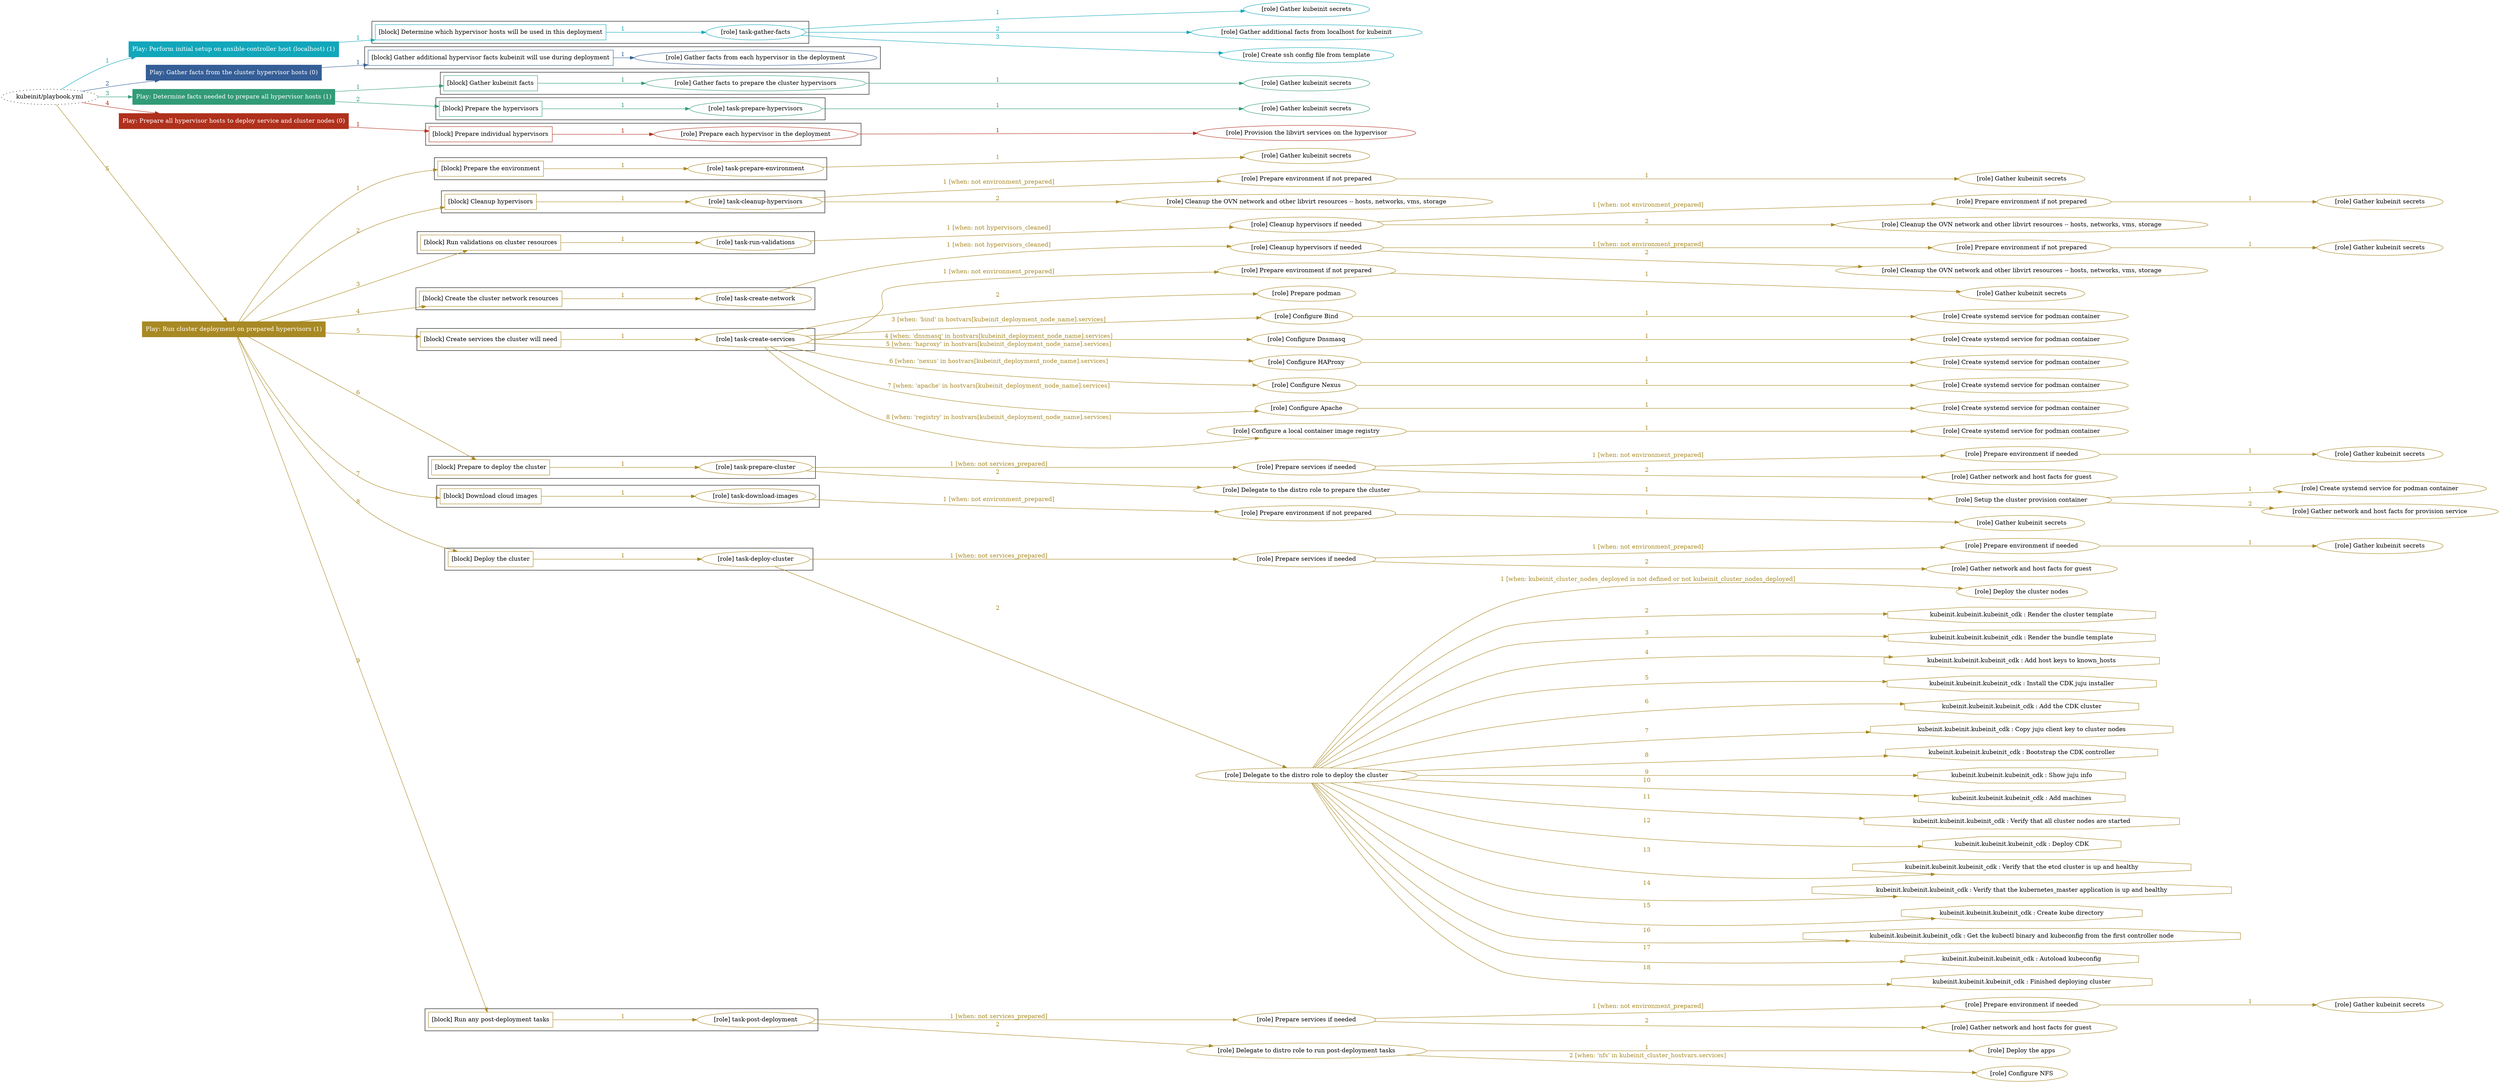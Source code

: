 digraph {
	graph [concentrate=true ordering=in rankdir=LR ratio=fill]
	edge [esep=5 sep=10]
	"kubeinit/playbook.yml" [URL="/home/runner/work/kubeinit/kubeinit/kubeinit/playbook.yml" id=playbook_337a9275 style=dotted]
	play_54a861fd [label="Play: Perform initial setup on ansible-controller host (localhost) (1)" URL="/home/runner/work/kubeinit/kubeinit/kubeinit/playbook.yml" color="#11a7bb" fontcolor="#ffffff" id=play_54a861fd shape=box style=filled tooltip=localhost]
	"kubeinit/playbook.yml" -> play_54a861fd [label="1 " color="#11a7bb" fontcolor="#11a7bb" id=edge_f802c03f labeltooltip="1 " tooltip="1 "]
	subgraph "Gather kubeinit secrets" {
		role_08220c1a [label="[role] Gather kubeinit secrets" URL="/home/runner/.ansible/collections/ansible_collections/kubeinit/kubeinit/roles/kubeinit_prepare/tasks/build_hypervisors_group.yml" color="#11a7bb" id=role_08220c1a tooltip="Gather kubeinit secrets"]
	}
	subgraph "Gather additional facts from localhost for kubeinit" {
		role_4e2f44c3 [label="[role] Gather additional facts from localhost for kubeinit" URL="/home/runner/.ansible/collections/ansible_collections/kubeinit/kubeinit/roles/kubeinit_prepare/tasks/build_hypervisors_group.yml" color="#11a7bb" id=role_4e2f44c3 tooltip="Gather additional facts from localhost for kubeinit"]
	}
	subgraph "Create ssh config file from template" {
		role_cab0f489 [label="[role] Create ssh config file from template" URL="/home/runner/.ansible/collections/ansible_collections/kubeinit/kubeinit/roles/kubeinit_prepare/tasks/build_hypervisors_group.yml" color="#11a7bb" id=role_cab0f489 tooltip="Create ssh config file from template"]
	}
	subgraph "task-gather-facts" {
		role_0c12334d [label="[role] task-gather-facts" URL="/home/runner/work/kubeinit/kubeinit/kubeinit/playbook.yml" color="#11a7bb" id=role_0c12334d tooltip="task-gather-facts"]
		role_0c12334d -> role_08220c1a [label="1 " color="#11a7bb" fontcolor="#11a7bb" id=edge_9e9d8565 labeltooltip="1 " tooltip="1 "]
		role_0c12334d -> role_4e2f44c3 [label="2 " color="#11a7bb" fontcolor="#11a7bb" id=edge_b309f37f labeltooltip="2 " tooltip="2 "]
		role_0c12334d -> role_cab0f489 [label="3 " color="#11a7bb" fontcolor="#11a7bb" id=edge_52d856cf labeltooltip="3 " tooltip="3 "]
	}
	subgraph "Play: Perform initial setup on ansible-controller host (localhost) (1)" {
		play_54a861fd -> block_846b3b6a [label=1 color="#11a7bb" fontcolor="#11a7bb" id=edge_35cbcfa6 labeltooltip=1 tooltip=1]
		subgraph cluster_block_846b3b6a {
			block_846b3b6a [label="[block] Determine which hypervisor hosts will be used in this deployment" URL="/home/runner/work/kubeinit/kubeinit/kubeinit/playbook.yml" color="#11a7bb" id=block_846b3b6a labeltooltip="Determine which hypervisor hosts will be used in this deployment" shape=box tooltip="Determine which hypervisor hosts will be used in this deployment"]
			block_846b3b6a -> role_0c12334d [label="1 " color="#11a7bb" fontcolor="#11a7bb" id=edge_06d980b6 labeltooltip="1 " tooltip="1 "]
		}
	}
	play_dbc9d672 [label="Play: Gather facts from the cluster hypervisor hosts (0)" URL="/home/runner/work/kubeinit/kubeinit/kubeinit/playbook.yml" color="#355e97" fontcolor="#ffffff" id=play_dbc9d672 shape=box style=filled tooltip="Play: Gather facts from the cluster hypervisor hosts (0)"]
	"kubeinit/playbook.yml" -> play_dbc9d672 [label="2 " color="#355e97" fontcolor="#355e97" id=edge_5a81eda8 labeltooltip="2 " tooltip="2 "]
	subgraph "Gather facts from each hypervisor in the deployment" {
		role_81f85cd5 [label="[role] Gather facts from each hypervisor in the deployment" URL="/home/runner/work/kubeinit/kubeinit/kubeinit/playbook.yml" color="#355e97" id=role_81f85cd5 tooltip="Gather facts from each hypervisor in the deployment"]
	}
	subgraph "Play: Gather facts from the cluster hypervisor hosts (0)" {
		play_dbc9d672 -> block_2cf17cdf [label=1 color="#355e97" fontcolor="#355e97" id=edge_3a985661 labeltooltip=1 tooltip=1]
		subgraph cluster_block_2cf17cdf {
			block_2cf17cdf [label="[block] Gather additional hypervisor facts kubeinit will use during deployment" URL="/home/runner/work/kubeinit/kubeinit/kubeinit/playbook.yml" color="#355e97" id=block_2cf17cdf labeltooltip="Gather additional hypervisor facts kubeinit will use during deployment" shape=box tooltip="Gather additional hypervisor facts kubeinit will use during deployment"]
			block_2cf17cdf -> role_81f85cd5 [label="1 " color="#355e97" fontcolor="#355e97" id=edge_cccb166f labeltooltip="1 " tooltip="1 "]
		}
	}
	play_08a0965a [label="Play: Determine facts needed to prepare all hypervisor hosts (1)" URL="/home/runner/work/kubeinit/kubeinit/kubeinit/playbook.yml" color="#319b78" fontcolor="#ffffff" id=play_08a0965a shape=box style=filled tooltip=localhost]
	"kubeinit/playbook.yml" -> play_08a0965a [label="3 " color="#319b78" fontcolor="#319b78" id=edge_4bef8524 labeltooltip="3 " tooltip="3 "]
	subgraph "Gather kubeinit secrets" {
		role_74b798b1 [label="[role] Gather kubeinit secrets" URL="/home/runner/.ansible/collections/ansible_collections/kubeinit/kubeinit/roles/kubeinit_prepare/tasks/gather_kubeinit_facts.yml" color="#319b78" id=role_74b798b1 tooltip="Gather kubeinit secrets"]
	}
	subgraph "Gather facts to prepare the cluster hypervisors" {
		role_f8f224dc [label="[role] Gather facts to prepare the cluster hypervisors" URL="/home/runner/work/kubeinit/kubeinit/kubeinit/playbook.yml" color="#319b78" id=role_f8f224dc tooltip="Gather facts to prepare the cluster hypervisors"]
		role_f8f224dc -> role_74b798b1 [label="1 " color="#319b78" fontcolor="#319b78" id=edge_1a905b81 labeltooltip="1 " tooltip="1 "]
	}
	subgraph "Gather kubeinit secrets" {
		role_a0c3247f [label="[role] Gather kubeinit secrets" URL="/home/runner/.ansible/collections/ansible_collections/kubeinit/kubeinit/roles/kubeinit_prepare/tasks/gather_kubeinit_facts.yml" color="#319b78" id=role_a0c3247f tooltip="Gather kubeinit secrets"]
	}
	subgraph "task-prepare-hypervisors" {
		role_756cef5e [label="[role] task-prepare-hypervisors" URL="/home/runner/work/kubeinit/kubeinit/kubeinit/playbook.yml" color="#319b78" id=role_756cef5e tooltip="task-prepare-hypervisors"]
		role_756cef5e -> role_a0c3247f [label="1 " color="#319b78" fontcolor="#319b78" id=edge_02211f98 labeltooltip="1 " tooltip="1 "]
	}
	subgraph "Play: Determine facts needed to prepare all hypervisor hosts (1)" {
		play_08a0965a -> block_45f90163 [label=1 color="#319b78" fontcolor="#319b78" id=edge_b752201a labeltooltip=1 tooltip=1]
		subgraph cluster_block_45f90163 {
			block_45f90163 [label="[block] Gather kubeinit facts" URL="/home/runner/work/kubeinit/kubeinit/kubeinit/playbook.yml" color="#319b78" id=block_45f90163 labeltooltip="Gather kubeinit facts" shape=box tooltip="Gather kubeinit facts"]
			block_45f90163 -> role_f8f224dc [label="1 " color="#319b78" fontcolor="#319b78" id=edge_07d12d69 labeltooltip="1 " tooltip="1 "]
		}
		play_08a0965a -> block_11b2dcf2 [label=2 color="#319b78" fontcolor="#319b78" id=edge_785cfce5 labeltooltip=2 tooltip=2]
		subgraph cluster_block_11b2dcf2 {
			block_11b2dcf2 [label="[block] Prepare the hypervisors" URL="/home/runner/work/kubeinit/kubeinit/kubeinit/playbook.yml" color="#319b78" id=block_11b2dcf2 labeltooltip="Prepare the hypervisors" shape=box tooltip="Prepare the hypervisors"]
			block_11b2dcf2 -> role_756cef5e [label="1 " color="#319b78" fontcolor="#319b78" id=edge_42f4ca29 labeltooltip="1 " tooltip="1 "]
		}
	}
	play_5c7e55b2 [label="Play: Prepare all hypervisor hosts to deploy service and cluster nodes (0)" URL="/home/runner/work/kubeinit/kubeinit/kubeinit/playbook.yml" color="#af311d" fontcolor="#ffffff" id=play_5c7e55b2 shape=box style=filled tooltip="Play: Prepare all hypervisor hosts to deploy service and cluster nodes (0)"]
	"kubeinit/playbook.yml" -> play_5c7e55b2 [label="4 " color="#af311d" fontcolor="#af311d" id=edge_6efe8093 labeltooltip="4 " tooltip="4 "]
	subgraph "Provision the libvirt services on the hypervisor" {
		role_88a154d0 [label="[role] Provision the libvirt services on the hypervisor" URL="/home/runner/.ansible/collections/ansible_collections/kubeinit/kubeinit/roles/kubeinit_prepare/tasks/prepare_hypervisor.yml" color="#af311d" id=role_88a154d0 tooltip="Provision the libvirt services on the hypervisor"]
	}
	subgraph "Prepare each hypervisor in the deployment" {
		role_b2cd029a [label="[role] Prepare each hypervisor in the deployment" URL="/home/runner/work/kubeinit/kubeinit/kubeinit/playbook.yml" color="#af311d" id=role_b2cd029a tooltip="Prepare each hypervisor in the deployment"]
		role_b2cd029a -> role_88a154d0 [label="1 " color="#af311d" fontcolor="#af311d" id=edge_9a78705a labeltooltip="1 " tooltip="1 "]
	}
	subgraph "Play: Prepare all hypervisor hosts to deploy service and cluster nodes (0)" {
		play_5c7e55b2 -> block_a8e9d040 [label=1 color="#af311d" fontcolor="#af311d" id=edge_b5faf313 labeltooltip=1 tooltip=1]
		subgraph cluster_block_a8e9d040 {
			block_a8e9d040 [label="[block] Prepare individual hypervisors" URL="/home/runner/work/kubeinit/kubeinit/kubeinit/playbook.yml" color="#af311d" id=block_a8e9d040 labeltooltip="Prepare individual hypervisors" shape=box tooltip="Prepare individual hypervisors"]
			block_a8e9d040 -> role_b2cd029a [label="1 " color="#af311d" fontcolor="#af311d" id=edge_080ba8a4 labeltooltip="1 " tooltip="1 "]
		}
	}
	play_27f52d4d [label="Play: Run cluster deployment on prepared hypervisors (1)" URL="/home/runner/work/kubeinit/kubeinit/kubeinit/playbook.yml" color="#a88924" fontcolor="#ffffff" id=play_27f52d4d shape=box style=filled tooltip=localhost]
	"kubeinit/playbook.yml" -> play_27f52d4d [label="5 " color="#a88924" fontcolor="#a88924" id=edge_66ed55fe labeltooltip="5 " tooltip="5 "]
	subgraph "Gather kubeinit secrets" {
		role_97b761b6 [label="[role] Gather kubeinit secrets" URL="/home/runner/.ansible/collections/ansible_collections/kubeinit/kubeinit/roles/kubeinit_prepare/tasks/gather_kubeinit_facts.yml" color="#a88924" id=role_97b761b6 tooltip="Gather kubeinit secrets"]
	}
	subgraph "task-prepare-environment" {
		role_aa57f78b [label="[role] task-prepare-environment" URL="/home/runner/work/kubeinit/kubeinit/kubeinit/playbook.yml" color="#a88924" id=role_aa57f78b tooltip="task-prepare-environment"]
		role_aa57f78b -> role_97b761b6 [label="1 " color="#a88924" fontcolor="#a88924" id=edge_0afb8612 labeltooltip="1 " tooltip="1 "]
	}
	subgraph "Gather kubeinit secrets" {
		role_c614f1b2 [label="[role] Gather kubeinit secrets" URL="/home/runner/.ansible/collections/ansible_collections/kubeinit/kubeinit/roles/kubeinit_prepare/tasks/gather_kubeinit_facts.yml" color="#a88924" id=role_c614f1b2 tooltip="Gather kubeinit secrets"]
	}
	subgraph "Prepare environment if not prepared" {
		role_861dd6bf [label="[role] Prepare environment if not prepared" URL="/home/runner/.ansible/collections/ansible_collections/kubeinit/kubeinit/roles/kubeinit_prepare/tasks/cleanup_hypervisors.yml" color="#a88924" id=role_861dd6bf tooltip="Prepare environment if not prepared"]
		role_861dd6bf -> role_c614f1b2 [label="1 " color="#a88924" fontcolor="#a88924" id=edge_baef9a78 labeltooltip="1 " tooltip="1 "]
	}
	subgraph "Cleanup the OVN network and other libvirt resources -- hosts, networks, vms, storage" {
		role_d2d1a90f [label="[role] Cleanup the OVN network and other libvirt resources -- hosts, networks, vms, storage" URL="/home/runner/.ansible/collections/ansible_collections/kubeinit/kubeinit/roles/kubeinit_prepare/tasks/cleanup_hypervisors.yml" color="#a88924" id=role_d2d1a90f tooltip="Cleanup the OVN network and other libvirt resources -- hosts, networks, vms, storage"]
	}
	subgraph "task-cleanup-hypervisors" {
		role_e1abdf29 [label="[role] task-cleanup-hypervisors" URL="/home/runner/work/kubeinit/kubeinit/kubeinit/playbook.yml" color="#a88924" id=role_e1abdf29 tooltip="task-cleanup-hypervisors"]
		role_e1abdf29 -> role_861dd6bf [label="1 [when: not environment_prepared]" color="#a88924" fontcolor="#a88924" id=edge_7336218f labeltooltip="1 [when: not environment_prepared]" tooltip="1 [when: not environment_prepared]"]
		role_e1abdf29 -> role_d2d1a90f [label="2 " color="#a88924" fontcolor="#a88924" id=edge_b695b0b0 labeltooltip="2 " tooltip="2 "]
	}
	subgraph "Gather kubeinit secrets" {
		role_159da71a [label="[role] Gather kubeinit secrets" URL="/home/runner/.ansible/collections/ansible_collections/kubeinit/kubeinit/roles/kubeinit_prepare/tasks/gather_kubeinit_facts.yml" color="#a88924" id=role_159da71a tooltip="Gather kubeinit secrets"]
	}
	subgraph "Prepare environment if not prepared" {
		role_b9d738d0 [label="[role] Prepare environment if not prepared" URL="/home/runner/.ansible/collections/ansible_collections/kubeinit/kubeinit/roles/kubeinit_prepare/tasks/cleanup_hypervisors.yml" color="#a88924" id=role_b9d738d0 tooltip="Prepare environment if not prepared"]
		role_b9d738d0 -> role_159da71a [label="1 " color="#a88924" fontcolor="#a88924" id=edge_fc1ca2d4 labeltooltip="1 " tooltip="1 "]
	}
	subgraph "Cleanup the OVN network and other libvirt resources -- hosts, networks, vms, storage" {
		role_f484343e [label="[role] Cleanup the OVN network and other libvirt resources -- hosts, networks, vms, storage" URL="/home/runner/.ansible/collections/ansible_collections/kubeinit/kubeinit/roles/kubeinit_prepare/tasks/cleanup_hypervisors.yml" color="#a88924" id=role_f484343e tooltip="Cleanup the OVN network and other libvirt resources -- hosts, networks, vms, storage"]
	}
	subgraph "Cleanup hypervisors if needed" {
		role_f3d7c60e [label="[role] Cleanup hypervisors if needed" URL="/home/runner/.ansible/collections/ansible_collections/kubeinit/kubeinit/roles/kubeinit_validations/tasks/main.yml" color="#a88924" id=role_f3d7c60e tooltip="Cleanup hypervisors if needed"]
		role_f3d7c60e -> role_b9d738d0 [label="1 [when: not environment_prepared]" color="#a88924" fontcolor="#a88924" id=edge_f2e7dd8e labeltooltip="1 [when: not environment_prepared]" tooltip="1 [when: not environment_prepared]"]
		role_f3d7c60e -> role_f484343e [label="2 " color="#a88924" fontcolor="#a88924" id=edge_f9ead8c3 labeltooltip="2 " tooltip="2 "]
	}
	subgraph "task-run-validations" {
		role_019e06f8 [label="[role] task-run-validations" URL="/home/runner/work/kubeinit/kubeinit/kubeinit/playbook.yml" color="#a88924" id=role_019e06f8 tooltip="task-run-validations"]
		role_019e06f8 -> role_f3d7c60e [label="1 [when: not hypervisors_cleaned]" color="#a88924" fontcolor="#a88924" id=edge_d64bc320 labeltooltip="1 [when: not hypervisors_cleaned]" tooltip="1 [when: not hypervisors_cleaned]"]
	}
	subgraph "Gather kubeinit secrets" {
		role_d35b3c4c [label="[role] Gather kubeinit secrets" URL="/home/runner/.ansible/collections/ansible_collections/kubeinit/kubeinit/roles/kubeinit_prepare/tasks/gather_kubeinit_facts.yml" color="#a88924" id=role_d35b3c4c tooltip="Gather kubeinit secrets"]
	}
	subgraph "Prepare environment if not prepared" {
		role_4c12e9ba [label="[role] Prepare environment if not prepared" URL="/home/runner/.ansible/collections/ansible_collections/kubeinit/kubeinit/roles/kubeinit_prepare/tasks/cleanup_hypervisors.yml" color="#a88924" id=role_4c12e9ba tooltip="Prepare environment if not prepared"]
		role_4c12e9ba -> role_d35b3c4c [label="1 " color="#a88924" fontcolor="#a88924" id=edge_2bc7cbe2 labeltooltip="1 " tooltip="1 "]
	}
	subgraph "Cleanup the OVN network and other libvirt resources -- hosts, networks, vms, storage" {
		role_76af63f0 [label="[role] Cleanup the OVN network and other libvirt resources -- hosts, networks, vms, storage" URL="/home/runner/.ansible/collections/ansible_collections/kubeinit/kubeinit/roles/kubeinit_prepare/tasks/cleanup_hypervisors.yml" color="#a88924" id=role_76af63f0 tooltip="Cleanup the OVN network and other libvirt resources -- hosts, networks, vms, storage"]
	}
	subgraph "Cleanup hypervisors if needed" {
		role_054418e7 [label="[role] Cleanup hypervisors if needed" URL="/home/runner/.ansible/collections/ansible_collections/kubeinit/kubeinit/roles/kubeinit_libvirt/tasks/create_network.yml" color="#a88924" id=role_054418e7 tooltip="Cleanup hypervisors if needed"]
		role_054418e7 -> role_4c12e9ba [label="1 [when: not environment_prepared]" color="#a88924" fontcolor="#a88924" id=edge_b64e8193 labeltooltip="1 [when: not environment_prepared]" tooltip="1 [when: not environment_prepared]"]
		role_054418e7 -> role_76af63f0 [label="2 " color="#a88924" fontcolor="#a88924" id=edge_f604c8e1 labeltooltip="2 " tooltip="2 "]
	}
	subgraph "task-create-network" {
		role_9e4836d0 [label="[role] task-create-network" URL="/home/runner/work/kubeinit/kubeinit/kubeinit/playbook.yml" color="#a88924" id=role_9e4836d0 tooltip="task-create-network"]
		role_9e4836d0 -> role_054418e7 [label="1 [when: not hypervisors_cleaned]" color="#a88924" fontcolor="#a88924" id=edge_4057df02 labeltooltip="1 [when: not hypervisors_cleaned]" tooltip="1 [when: not hypervisors_cleaned]"]
	}
	subgraph "Gather kubeinit secrets" {
		role_a54de10e [label="[role] Gather kubeinit secrets" URL="/home/runner/.ansible/collections/ansible_collections/kubeinit/kubeinit/roles/kubeinit_prepare/tasks/gather_kubeinit_facts.yml" color="#a88924" id=role_a54de10e tooltip="Gather kubeinit secrets"]
	}
	subgraph "Prepare environment if not prepared" {
		role_5bbe8677 [label="[role] Prepare environment if not prepared" URL="/home/runner/.ansible/collections/ansible_collections/kubeinit/kubeinit/roles/kubeinit_services/tasks/main.yml" color="#a88924" id=role_5bbe8677 tooltip="Prepare environment if not prepared"]
		role_5bbe8677 -> role_a54de10e [label="1 " color="#a88924" fontcolor="#a88924" id=edge_5e36db31 labeltooltip="1 " tooltip="1 "]
	}
	subgraph "Prepare podman" {
		role_8cc37b5e [label="[role] Prepare podman" URL="/home/runner/.ansible/collections/ansible_collections/kubeinit/kubeinit/roles/kubeinit_services/tasks/00_create_service_pod.yml" color="#a88924" id=role_8cc37b5e tooltip="Prepare podman"]
	}
	subgraph "Create systemd service for podman container" {
		role_7d42acf6 [label="[role] Create systemd service for podman container" URL="/home/runner/.ansible/collections/ansible_collections/kubeinit/kubeinit/roles/kubeinit_bind/tasks/main.yml" color="#a88924" id=role_7d42acf6 tooltip="Create systemd service for podman container"]
	}
	subgraph "Configure Bind" {
		role_a1ad1021 [label="[role] Configure Bind" URL="/home/runner/.ansible/collections/ansible_collections/kubeinit/kubeinit/roles/kubeinit_services/tasks/start_services_containers.yml" color="#a88924" id=role_a1ad1021 tooltip="Configure Bind"]
		role_a1ad1021 -> role_7d42acf6 [label="1 " color="#a88924" fontcolor="#a88924" id=edge_abf93828 labeltooltip="1 " tooltip="1 "]
	}
	subgraph "Create systemd service for podman container" {
		role_48a047a4 [label="[role] Create systemd service for podman container" URL="/home/runner/.ansible/collections/ansible_collections/kubeinit/kubeinit/roles/kubeinit_dnsmasq/tasks/main.yml" color="#a88924" id=role_48a047a4 tooltip="Create systemd service for podman container"]
	}
	subgraph "Configure Dnsmasq" {
		role_2cebfc8d [label="[role] Configure Dnsmasq" URL="/home/runner/.ansible/collections/ansible_collections/kubeinit/kubeinit/roles/kubeinit_services/tasks/start_services_containers.yml" color="#a88924" id=role_2cebfc8d tooltip="Configure Dnsmasq"]
		role_2cebfc8d -> role_48a047a4 [label="1 " color="#a88924" fontcolor="#a88924" id=edge_65e6d141 labeltooltip="1 " tooltip="1 "]
	}
	subgraph "Create systemd service for podman container" {
		role_81b8f1c0 [label="[role] Create systemd service for podman container" URL="/home/runner/.ansible/collections/ansible_collections/kubeinit/kubeinit/roles/kubeinit_haproxy/tasks/main.yml" color="#a88924" id=role_81b8f1c0 tooltip="Create systemd service for podman container"]
	}
	subgraph "Configure HAProxy" {
		role_36a5a413 [label="[role] Configure HAProxy" URL="/home/runner/.ansible/collections/ansible_collections/kubeinit/kubeinit/roles/kubeinit_services/tasks/start_services_containers.yml" color="#a88924" id=role_36a5a413 tooltip="Configure HAProxy"]
		role_36a5a413 -> role_81b8f1c0 [label="1 " color="#a88924" fontcolor="#a88924" id=edge_ad0184e9 labeltooltip="1 " tooltip="1 "]
	}
	subgraph "Create systemd service for podman container" {
		role_8019be74 [label="[role] Create systemd service for podman container" URL="/home/runner/.ansible/collections/ansible_collections/kubeinit/kubeinit/roles/kubeinit_nexus/tasks/main.yml" color="#a88924" id=role_8019be74 tooltip="Create systemd service for podman container"]
	}
	subgraph "Configure Nexus" {
		role_928f73b7 [label="[role] Configure Nexus" URL="/home/runner/.ansible/collections/ansible_collections/kubeinit/kubeinit/roles/kubeinit_services/tasks/start_services_containers.yml" color="#a88924" id=role_928f73b7 tooltip="Configure Nexus"]
		role_928f73b7 -> role_8019be74 [label="1 " color="#a88924" fontcolor="#a88924" id=edge_b337b85b labeltooltip="1 " tooltip="1 "]
	}
	subgraph "Create systemd service for podman container" {
		role_3dec5949 [label="[role] Create systemd service for podman container" URL="/home/runner/.ansible/collections/ansible_collections/kubeinit/kubeinit/roles/kubeinit_apache/tasks/main.yml" color="#a88924" id=role_3dec5949 tooltip="Create systemd service for podman container"]
	}
	subgraph "Configure Apache" {
		role_e01e586b [label="[role] Configure Apache" URL="/home/runner/.ansible/collections/ansible_collections/kubeinit/kubeinit/roles/kubeinit_services/tasks/start_services_containers.yml" color="#a88924" id=role_e01e586b tooltip="Configure Apache"]
		role_e01e586b -> role_3dec5949 [label="1 " color="#a88924" fontcolor="#a88924" id=edge_7ae2d298 labeltooltip="1 " tooltip="1 "]
	}
	subgraph "Create systemd service for podman container" {
		role_e7275eeb [label="[role] Create systemd service for podman container" URL="/home/runner/.ansible/collections/ansible_collections/kubeinit/kubeinit/roles/kubeinit_registry/tasks/main.yml" color="#a88924" id=role_e7275eeb tooltip="Create systemd service for podman container"]
	}
	subgraph "Configure a local container image registry" {
		role_1bbc4f3a [label="[role] Configure a local container image registry" URL="/home/runner/.ansible/collections/ansible_collections/kubeinit/kubeinit/roles/kubeinit_services/tasks/start_services_containers.yml" color="#a88924" id=role_1bbc4f3a tooltip="Configure a local container image registry"]
		role_1bbc4f3a -> role_e7275eeb [label="1 " color="#a88924" fontcolor="#a88924" id=edge_79983d1c labeltooltip="1 " tooltip="1 "]
	}
	subgraph "task-create-services" {
		role_aebc31a0 [label="[role] task-create-services" URL="/home/runner/work/kubeinit/kubeinit/kubeinit/playbook.yml" color="#a88924" id=role_aebc31a0 tooltip="task-create-services"]
		role_aebc31a0 -> role_5bbe8677 [label="1 [when: not environment_prepared]" color="#a88924" fontcolor="#a88924" id=edge_43080365 labeltooltip="1 [when: not environment_prepared]" tooltip="1 [when: not environment_prepared]"]
		role_aebc31a0 -> role_8cc37b5e [label="2 " color="#a88924" fontcolor="#a88924" id=edge_04307d20 labeltooltip="2 " tooltip="2 "]
		role_aebc31a0 -> role_a1ad1021 [label="3 [when: 'bind' in hostvars[kubeinit_deployment_node_name].services]" color="#a88924" fontcolor="#a88924" id=edge_8b0e6d0f labeltooltip="3 [when: 'bind' in hostvars[kubeinit_deployment_node_name].services]" tooltip="3 [when: 'bind' in hostvars[kubeinit_deployment_node_name].services]"]
		role_aebc31a0 -> role_2cebfc8d [label="4 [when: 'dnsmasq' in hostvars[kubeinit_deployment_node_name].services]" color="#a88924" fontcolor="#a88924" id=edge_0f6c878e labeltooltip="4 [when: 'dnsmasq' in hostvars[kubeinit_deployment_node_name].services]" tooltip="4 [when: 'dnsmasq' in hostvars[kubeinit_deployment_node_name].services]"]
		role_aebc31a0 -> role_36a5a413 [label="5 [when: 'haproxy' in hostvars[kubeinit_deployment_node_name].services]" color="#a88924" fontcolor="#a88924" id=edge_56183c4a labeltooltip="5 [when: 'haproxy' in hostvars[kubeinit_deployment_node_name].services]" tooltip="5 [when: 'haproxy' in hostvars[kubeinit_deployment_node_name].services]"]
		role_aebc31a0 -> role_928f73b7 [label="6 [when: 'nexus' in hostvars[kubeinit_deployment_node_name].services]" color="#a88924" fontcolor="#a88924" id=edge_53d6df1f labeltooltip="6 [when: 'nexus' in hostvars[kubeinit_deployment_node_name].services]" tooltip="6 [when: 'nexus' in hostvars[kubeinit_deployment_node_name].services]"]
		role_aebc31a0 -> role_e01e586b [label="7 [when: 'apache' in hostvars[kubeinit_deployment_node_name].services]" color="#a88924" fontcolor="#a88924" id=edge_70a4c3e0 labeltooltip="7 [when: 'apache' in hostvars[kubeinit_deployment_node_name].services]" tooltip="7 [when: 'apache' in hostvars[kubeinit_deployment_node_name].services]"]
		role_aebc31a0 -> role_1bbc4f3a [label="8 [when: 'registry' in hostvars[kubeinit_deployment_node_name].services]" color="#a88924" fontcolor="#a88924" id=edge_dbc8d6f8 labeltooltip="8 [when: 'registry' in hostvars[kubeinit_deployment_node_name].services]" tooltip="8 [when: 'registry' in hostvars[kubeinit_deployment_node_name].services]"]
	}
	subgraph "Gather kubeinit secrets" {
		role_975c7896 [label="[role] Gather kubeinit secrets" URL="/home/runner/.ansible/collections/ansible_collections/kubeinit/kubeinit/roles/kubeinit_prepare/tasks/gather_kubeinit_facts.yml" color="#a88924" id=role_975c7896 tooltip="Gather kubeinit secrets"]
	}
	subgraph "Prepare environment if needed" {
		role_78fc8df3 [label="[role] Prepare environment if needed" URL="/home/runner/.ansible/collections/ansible_collections/kubeinit/kubeinit/roles/kubeinit_services/tasks/prepare_services.yml" color="#a88924" id=role_78fc8df3 tooltip="Prepare environment if needed"]
		role_78fc8df3 -> role_975c7896 [label="1 " color="#a88924" fontcolor="#a88924" id=edge_325340ae labeltooltip="1 " tooltip="1 "]
	}
	subgraph "Gather network and host facts for guest" {
		role_2bdf526c [label="[role] Gather network and host facts for guest" URL="/home/runner/.ansible/collections/ansible_collections/kubeinit/kubeinit/roles/kubeinit_services/tasks/prepare_services.yml" color="#a88924" id=role_2bdf526c tooltip="Gather network and host facts for guest"]
	}
	subgraph "Prepare services if needed" {
		role_cfe01eb2 [label="[role] Prepare services if needed" URL="/home/runner/.ansible/collections/ansible_collections/kubeinit/kubeinit/roles/kubeinit_prepare/tasks/prepare_cluster.yml" color="#a88924" id=role_cfe01eb2 tooltip="Prepare services if needed"]
		role_cfe01eb2 -> role_78fc8df3 [label="1 [when: not environment_prepared]" color="#a88924" fontcolor="#a88924" id=edge_d03231a8 labeltooltip="1 [when: not environment_prepared]" tooltip="1 [when: not environment_prepared]"]
		role_cfe01eb2 -> role_2bdf526c [label="2 " color="#a88924" fontcolor="#a88924" id=edge_bd1839e4 labeltooltip="2 " tooltip="2 "]
	}
	subgraph "Create systemd service for podman container" {
		role_e59d54ff [label="[role] Create systemd service for podman container" URL="/home/runner/.ansible/collections/ansible_collections/kubeinit/kubeinit/roles/kubeinit_services/tasks/create_provision_container.yml" color="#a88924" id=role_e59d54ff tooltip="Create systemd service for podman container"]
	}
	subgraph "Gather network and host facts for provision service" {
		role_bf99a5fe [label="[role] Gather network and host facts for provision service" URL="/home/runner/.ansible/collections/ansible_collections/kubeinit/kubeinit/roles/kubeinit_services/tasks/create_provision_container.yml" color="#a88924" id=role_bf99a5fe tooltip="Gather network and host facts for provision service"]
	}
	subgraph "Setup the cluster provision container" {
		role_f2c90d76 [label="[role] Setup the cluster provision container" URL="/home/runner/.ansible/collections/ansible_collections/kubeinit/kubeinit/roles/kubeinit_cdk/tasks/prepare_cluster.yml" color="#a88924" id=role_f2c90d76 tooltip="Setup the cluster provision container"]
		role_f2c90d76 -> role_e59d54ff [label="1 " color="#a88924" fontcolor="#a88924" id=edge_4e4f16c9 labeltooltip="1 " tooltip="1 "]
		role_f2c90d76 -> role_bf99a5fe [label="2 " color="#a88924" fontcolor="#a88924" id=edge_a4d63bf9 labeltooltip="2 " tooltip="2 "]
	}
	subgraph "Delegate to the distro role to prepare the cluster" {
		role_7f983ef9 [label="[role] Delegate to the distro role to prepare the cluster" URL="/home/runner/.ansible/collections/ansible_collections/kubeinit/kubeinit/roles/kubeinit_prepare/tasks/prepare_cluster.yml" color="#a88924" id=role_7f983ef9 tooltip="Delegate to the distro role to prepare the cluster"]
		role_7f983ef9 -> role_f2c90d76 [label="1 " color="#a88924" fontcolor="#a88924" id=edge_f5dc985e labeltooltip="1 " tooltip="1 "]
	}
	subgraph "task-prepare-cluster" {
		role_4407a269 [label="[role] task-prepare-cluster" URL="/home/runner/work/kubeinit/kubeinit/kubeinit/playbook.yml" color="#a88924" id=role_4407a269 tooltip="task-prepare-cluster"]
		role_4407a269 -> role_cfe01eb2 [label="1 [when: not services_prepared]" color="#a88924" fontcolor="#a88924" id=edge_0ef94f40 labeltooltip="1 [when: not services_prepared]" tooltip="1 [when: not services_prepared]"]
		role_4407a269 -> role_7f983ef9 [label="2 " color="#a88924" fontcolor="#a88924" id=edge_5fd25244 labeltooltip="2 " tooltip="2 "]
	}
	subgraph "Gather kubeinit secrets" {
		role_a4525c5c [label="[role] Gather kubeinit secrets" URL="/home/runner/.ansible/collections/ansible_collections/kubeinit/kubeinit/roles/kubeinit_prepare/tasks/gather_kubeinit_facts.yml" color="#a88924" id=role_a4525c5c tooltip="Gather kubeinit secrets"]
	}
	subgraph "Prepare environment if not prepared" {
		role_e1e80baf [label="[role] Prepare environment if not prepared" URL="/home/runner/.ansible/collections/ansible_collections/kubeinit/kubeinit/roles/kubeinit_libvirt/tasks/download_cloud_images.yml" color="#a88924" id=role_e1e80baf tooltip="Prepare environment if not prepared"]
		role_e1e80baf -> role_a4525c5c [label="1 " color="#a88924" fontcolor="#a88924" id=edge_0aebce69 labeltooltip="1 " tooltip="1 "]
	}
	subgraph "task-download-images" {
		role_60a472dc [label="[role] task-download-images" URL="/home/runner/work/kubeinit/kubeinit/kubeinit/playbook.yml" color="#a88924" id=role_60a472dc tooltip="task-download-images"]
		role_60a472dc -> role_e1e80baf [label="1 [when: not environment_prepared]" color="#a88924" fontcolor="#a88924" id=edge_9fcd6fbe labeltooltip="1 [when: not environment_prepared]" tooltip="1 [when: not environment_prepared]"]
	}
	subgraph "Gather kubeinit secrets" {
		role_c13b2e56 [label="[role] Gather kubeinit secrets" URL="/home/runner/.ansible/collections/ansible_collections/kubeinit/kubeinit/roles/kubeinit_prepare/tasks/gather_kubeinit_facts.yml" color="#a88924" id=role_c13b2e56 tooltip="Gather kubeinit secrets"]
	}
	subgraph "Prepare environment if needed" {
		role_dc689e54 [label="[role] Prepare environment if needed" URL="/home/runner/.ansible/collections/ansible_collections/kubeinit/kubeinit/roles/kubeinit_services/tasks/prepare_services.yml" color="#a88924" id=role_dc689e54 tooltip="Prepare environment if needed"]
		role_dc689e54 -> role_c13b2e56 [label="1 " color="#a88924" fontcolor="#a88924" id=edge_c0eaa96d labeltooltip="1 " tooltip="1 "]
	}
	subgraph "Gather network and host facts for guest" {
		role_0a4955e4 [label="[role] Gather network and host facts for guest" URL="/home/runner/.ansible/collections/ansible_collections/kubeinit/kubeinit/roles/kubeinit_services/tasks/prepare_services.yml" color="#a88924" id=role_0a4955e4 tooltip="Gather network and host facts for guest"]
	}
	subgraph "Prepare services if needed" {
		role_f28a186d [label="[role] Prepare services if needed" URL="/home/runner/.ansible/collections/ansible_collections/kubeinit/kubeinit/roles/kubeinit_prepare/tasks/deploy_cluster.yml" color="#a88924" id=role_f28a186d tooltip="Prepare services if needed"]
		role_f28a186d -> role_dc689e54 [label="1 [when: not environment_prepared]" color="#a88924" fontcolor="#a88924" id=edge_1fee2f41 labeltooltip="1 [when: not environment_prepared]" tooltip="1 [when: not environment_prepared]"]
		role_f28a186d -> role_0a4955e4 [label="2 " color="#a88924" fontcolor="#a88924" id=edge_7e1b196d labeltooltip="2 " tooltip="2 "]
	}
	subgraph "Deploy the cluster nodes" {
		role_1d70b192 [label="[role] Deploy the cluster nodes" URL="/home/runner/.ansible/collections/ansible_collections/kubeinit/kubeinit/roles/kubeinit_cdk/tasks/main.yml" color="#a88924" id=role_1d70b192 tooltip="Deploy the cluster nodes"]
	}
	subgraph "Delegate to the distro role to deploy the cluster" {
		role_b8ca9e02 [label="[role] Delegate to the distro role to deploy the cluster" URL="/home/runner/.ansible/collections/ansible_collections/kubeinit/kubeinit/roles/kubeinit_prepare/tasks/deploy_cluster.yml" color="#a88924" id=role_b8ca9e02 tooltip="Delegate to the distro role to deploy the cluster"]
		role_b8ca9e02 -> role_1d70b192 [label="1 [when: kubeinit_cluster_nodes_deployed is not defined or not kubeinit_cluster_nodes_deployed]" color="#a88924" fontcolor="#a88924" id=edge_9c5ad5f5 labeltooltip="1 [when: kubeinit_cluster_nodes_deployed is not defined or not kubeinit_cluster_nodes_deployed]" tooltip="1 [when: kubeinit_cluster_nodes_deployed is not defined or not kubeinit_cluster_nodes_deployed]"]
		task_c31425ef [label="kubeinit.kubeinit.kubeinit_cdk : Render the cluster template" URL="/home/runner/.ansible/collections/ansible_collections/kubeinit/kubeinit/roles/kubeinit_cdk/tasks/main.yml" color="#a88924" id=task_c31425ef shape=octagon tooltip="kubeinit.kubeinit.kubeinit_cdk : Render the cluster template"]
		role_b8ca9e02 -> task_c31425ef [label="2 " color="#a88924" fontcolor="#a88924" id=edge_9c29513b labeltooltip="2 " tooltip="2 "]
		task_0c6ece6c [label="kubeinit.kubeinit.kubeinit_cdk : Render the bundle template" URL="/home/runner/.ansible/collections/ansible_collections/kubeinit/kubeinit/roles/kubeinit_cdk/tasks/main.yml" color="#a88924" id=task_0c6ece6c shape=octagon tooltip="kubeinit.kubeinit.kubeinit_cdk : Render the bundle template"]
		role_b8ca9e02 -> task_0c6ece6c [label="3 " color="#a88924" fontcolor="#a88924" id=edge_07b39472 labeltooltip="3 " tooltip="3 "]
		task_6337b9b9 [label="kubeinit.kubeinit.kubeinit_cdk : Add host keys to known_hosts" URL="/home/runner/.ansible/collections/ansible_collections/kubeinit/kubeinit/roles/kubeinit_cdk/tasks/main.yml" color="#a88924" id=task_6337b9b9 shape=octagon tooltip="kubeinit.kubeinit.kubeinit_cdk : Add host keys to known_hosts"]
		role_b8ca9e02 -> task_6337b9b9 [label="4 " color="#a88924" fontcolor="#a88924" id=edge_20dd4da7 labeltooltip="4 " tooltip="4 "]
		task_f1d44307 [label="kubeinit.kubeinit.kubeinit_cdk : Install the CDK juju installer" URL="/home/runner/.ansible/collections/ansible_collections/kubeinit/kubeinit/roles/kubeinit_cdk/tasks/main.yml" color="#a88924" id=task_f1d44307 shape=octagon tooltip="kubeinit.kubeinit.kubeinit_cdk : Install the CDK juju installer"]
		role_b8ca9e02 -> task_f1d44307 [label="5 " color="#a88924" fontcolor="#a88924" id=edge_c138bcb5 labeltooltip="5 " tooltip="5 "]
		task_98d1e18c [label="kubeinit.kubeinit.kubeinit_cdk : Add the CDK cluster" URL="/home/runner/.ansible/collections/ansible_collections/kubeinit/kubeinit/roles/kubeinit_cdk/tasks/main.yml" color="#a88924" id=task_98d1e18c shape=octagon tooltip="kubeinit.kubeinit.kubeinit_cdk : Add the CDK cluster"]
		role_b8ca9e02 -> task_98d1e18c [label="6 " color="#a88924" fontcolor="#a88924" id=edge_f9a8287e labeltooltip="6 " tooltip="6 "]
		task_54635e07 [label="kubeinit.kubeinit.kubeinit_cdk : Copy juju client key to cluster nodes" URL="/home/runner/.ansible/collections/ansible_collections/kubeinit/kubeinit/roles/kubeinit_cdk/tasks/main.yml" color="#a88924" id=task_54635e07 shape=octagon tooltip="kubeinit.kubeinit.kubeinit_cdk : Copy juju client key to cluster nodes"]
		role_b8ca9e02 -> task_54635e07 [label="7 " color="#a88924" fontcolor="#a88924" id=edge_6ac64d31 labeltooltip="7 " tooltip="7 "]
		task_122c9971 [label="kubeinit.kubeinit.kubeinit_cdk : Bootstrap the CDK controller" URL="/home/runner/.ansible/collections/ansible_collections/kubeinit/kubeinit/roles/kubeinit_cdk/tasks/main.yml" color="#a88924" id=task_122c9971 shape=octagon tooltip="kubeinit.kubeinit.kubeinit_cdk : Bootstrap the CDK controller"]
		role_b8ca9e02 -> task_122c9971 [label="8 " color="#a88924" fontcolor="#a88924" id=edge_1a40fe81 labeltooltip="8 " tooltip="8 "]
		task_7fc79319 [label="kubeinit.kubeinit.kubeinit_cdk : Show juju info" URL="/home/runner/.ansible/collections/ansible_collections/kubeinit/kubeinit/roles/kubeinit_cdk/tasks/main.yml" color="#a88924" id=task_7fc79319 shape=octagon tooltip="kubeinit.kubeinit.kubeinit_cdk : Show juju info"]
		role_b8ca9e02 -> task_7fc79319 [label="9 " color="#a88924" fontcolor="#a88924" id=edge_009b14fc labeltooltip="9 " tooltip="9 "]
		task_e54d0fa8 [label="kubeinit.kubeinit.kubeinit_cdk : Add machines" URL="/home/runner/.ansible/collections/ansible_collections/kubeinit/kubeinit/roles/kubeinit_cdk/tasks/main.yml" color="#a88924" id=task_e54d0fa8 shape=octagon tooltip="kubeinit.kubeinit.kubeinit_cdk : Add machines"]
		role_b8ca9e02 -> task_e54d0fa8 [label="10 " color="#a88924" fontcolor="#a88924" id=edge_f4d59eef labeltooltip="10 " tooltip="10 "]
		task_6e4b0fd8 [label="kubeinit.kubeinit.kubeinit_cdk : Verify that all cluster nodes are started" URL="/home/runner/.ansible/collections/ansible_collections/kubeinit/kubeinit/roles/kubeinit_cdk/tasks/main.yml" color="#a88924" id=task_6e4b0fd8 shape=octagon tooltip="kubeinit.kubeinit.kubeinit_cdk : Verify that all cluster nodes are started"]
		role_b8ca9e02 -> task_6e4b0fd8 [label="11 " color="#a88924" fontcolor="#a88924" id=edge_b554c7df labeltooltip="11 " tooltip="11 "]
		task_eaf4797b [label="kubeinit.kubeinit.kubeinit_cdk : Deploy CDK" URL="/home/runner/.ansible/collections/ansible_collections/kubeinit/kubeinit/roles/kubeinit_cdk/tasks/main.yml" color="#a88924" id=task_eaf4797b shape=octagon tooltip="kubeinit.kubeinit.kubeinit_cdk : Deploy CDK"]
		role_b8ca9e02 -> task_eaf4797b [label="12 " color="#a88924" fontcolor="#a88924" id=edge_2379ef1a labeltooltip="12 " tooltip="12 "]
		task_243546d2 [label="kubeinit.kubeinit.kubeinit_cdk : Verify that the etcd cluster is up and healthy" URL="/home/runner/.ansible/collections/ansible_collections/kubeinit/kubeinit/roles/kubeinit_cdk/tasks/main.yml" color="#a88924" id=task_243546d2 shape=octagon tooltip="kubeinit.kubeinit.kubeinit_cdk : Verify that the etcd cluster is up and healthy"]
		role_b8ca9e02 -> task_243546d2 [label="13 " color="#a88924" fontcolor="#a88924" id=edge_d49cd63d labeltooltip="13 " tooltip="13 "]
		task_2896be94 [label="kubeinit.kubeinit.kubeinit_cdk : Verify that the kubernetes_master application is up and healthy" URL="/home/runner/.ansible/collections/ansible_collections/kubeinit/kubeinit/roles/kubeinit_cdk/tasks/main.yml" color="#a88924" id=task_2896be94 shape=octagon tooltip="kubeinit.kubeinit.kubeinit_cdk : Verify that the kubernetes_master application is up and healthy"]
		role_b8ca9e02 -> task_2896be94 [label="14 " color="#a88924" fontcolor="#a88924" id=edge_6c976d3f labeltooltip="14 " tooltip="14 "]
		task_f63948f6 [label="kubeinit.kubeinit.kubeinit_cdk : Create kube directory" URL="/home/runner/.ansible/collections/ansible_collections/kubeinit/kubeinit/roles/kubeinit_cdk/tasks/main.yml" color="#a88924" id=task_f63948f6 shape=octagon tooltip="kubeinit.kubeinit.kubeinit_cdk : Create kube directory"]
		role_b8ca9e02 -> task_f63948f6 [label="15 " color="#a88924" fontcolor="#a88924" id=edge_c1afd6b1 labeltooltip="15 " tooltip="15 "]
		task_0666c0ae [label="kubeinit.kubeinit.kubeinit_cdk : Get the kubectl binary and kubeconfig from the first controller node" URL="/home/runner/.ansible/collections/ansible_collections/kubeinit/kubeinit/roles/kubeinit_cdk/tasks/main.yml" color="#a88924" id=task_0666c0ae shape=octagon tooltip="kubeinit.kubeinit.kubeinit_cdk : Get the kubectl binary and kubeconfig from the first controller node"]
		role_b8ca9e02 -> task_0666c0ae [label="16 " color="#a88924" fontcolor="#a88924" id=edge_13816689 labeltooltip="16 " tooltip="16 "]
		task_719eb672 [label="kubeinit.kubeinit.kubeinit_cdk : Autoload kubeconfig" URL="/home/runner/.ansible/collections/ansible_collections/kubeinit/kubeinit/roles/kubeinit_cdk/tasks/main.yml" color="#a88924" id=task_719eb672 shape=octagon tooltip="kubeinit.kubeinit.kubeinit_cdk : Autoload kubeconfig"]
		role_b8ca9e02 -> task_719eb672 [label="17 " color="#a88924" fontcolor="#a88924" id=edge_21e4fd01 labeltooltip="17 " tooltip="17 "]
		task_8e6a94e0 [label="kubeinit.kubeinit.kubeinit_cdk : Finished deploying cluster" URL="/home/runner/.ansible/collections/ansible_collections/kubeinit/kubeinit/roles/kubeinit_cdk/tasks/main.yml" color="#a88924" id=task_8e6a94e0 shape=octagon tooltip="kubeinit.kubeinit.kubeinit_cdk : Finished deploying cluster"]
		role_b8ca9e02 -> task_8e6a94e0 [label="18 " color="#a88924" fontcolor="#a88924" id=edge_2aedf64d labeltooltip="18 " tooltip="18 "]
	}
	subgraph "task-deploy-cluster" {
		role_17e48ae4 [label="[role] task-deploy-cluster" URL="/home/runner/work/kubeinit/kubeinit/kubeinit/playbook.yml" color="#a88924" id=role_17e48ae4 tooltip="task-deploy-cluster"]
		role_17e48ae4 -> role_f28a186d [label="1 [when: not services_prepared]" color="#a88924" fontcolor="#a88924" id=edge_4990c15f labeltooltip="1 [when: not services_prepared]" tooltip="1 [when: not services_prepared]"]
		role_17e48ae4 -> role_b8ca9e02 [label="2 " color="#a88924" fontcolor="#a88924" id=edge_839811f8 labeltooltip="2 " tooltip="2 "]
	}
	subgraph "Gather kubeinit secrets" {
		role_c590ee44 [label="[role] Gather kubeinit secrets" URL="/home/runner/.ansible/collections/ansible_collections/kubeinit/kubeinit/roles/kubeinit_prepare/tasks/gather_kubeinit_facts.yml" color="#a88924" id=role_c590ee44 tooltip="Gather kubeinit secrets"]
	}
	subgraph "Prepare environment if needed" {
		role_d850e75a [label="[role] Prepare environment if needed" URL="/home/runner/.ansible/collections/ansible_collections/kubeinit/kubeinit/roles/kubeinit_services/tasks/prepare_services.yml" color="#a88924" id=role_d850e75a tooltip="Prepare environment if needed"]
		role_d850e75a -> role_c590ee44 [label="1 " color="#a88924" fontcolor="#a88924" id=edge_a29ec43a labeltooltip="1 " tooltip="1 "]
	}
	subgraph "Gather network and host facts for guest" {
		role_586cc173 [label="[role] Gather network and host facts for guest" URL="/home/runner/.ansible/collections/ansible_collections/kubeinit/kubeinit/roles/kubeinit_services/tasks/prepare_services.yml" color="#a88924" id=role_586cc173 tooltip="Gather network and host facts for guest"]
	}
	subgraph "Prepare services if needed" {
		role_f1d7567b [label="[role] Prepare services if needed" URL="/home/runner/.ansible/collections/ansible_collections/kubeinit/kubeinit/roles/kubeinit_prepare/tasks/post_deployment.yml" color="#a88924" id=role_f1d7567b tooltip="Prepare services if needed"]
		role_f1d7567b -> role_d850e75a [label="1 [when: not environment_prepared]" color="#a88924" fontcolor="#a88924" id=edge_de167712 labeltooltip="1 [when: not environment_prepared]" tooltip="1 [when: not environment_prepared]"]
		role_f1d7567b -> role_586cc173 [label="2 " color="#a88924" fontcolor="#a88924" id=edge_1a057953 labeltooltip="2 " tooltip="2 "]
	}
	subgraph "Deploy the apps" {
		role_8dfc86c7 [label="[role] Deploy the apps" URL="/home/runner/.ansible/collections/ansible_collections/kubeinit/kubeinit/roles/kubeinit_cdk/tasks/post_deployment_tasks.yml" color="#a88924" id=role_8dfc86c7 tooltip="Deploy the apps"]
	}
	subgraph "Configure NFS" {
		role_2cc43b75 [label="[role] Configure NFS" URL="/home/runner/.ansible/collections/ansible_collections/kubeinit/kubeinit/roles/kubeinit_cdk/tasks/post_deployment_tasks.yml" color="#a88924" id=role_2cc43b75 tooltip="Configure NFS"]
	}
	subgraph "Delegate to distro role to run post-deployment tasks" {
		role_4d786fe7 [label="[role] Delegate to distro role to run post-deployment tasks" URL="/home/runner/.ansible/collections/ansible_collections/kubeinit/kubeinit/roles/kubeinit_prepare/tasks/post_deployment.yml" color="#a88924" id=role_4d786fe7 tooltip="Delegate to distro role to run post-deployment tasks"]
		role_4d786fe7 -> role_8dfc86c7 [label="1 " color="#a88924" fontcolor="#a88924" id=edge_370d0e3c labeltooltip="1 " tooltip="1 "]
		role_4d786fe7 -> role_2cc43b75 [label="2 [when: 'nfs' in kubeinit_cluster_hostvars.services]" color="#a88924" fontcolor="#a88924" id=edge_14d6e67c labeltooltip="2 [when: 'nfs' in kubeinit_cluster_hostvars.services]" tooltip="2 [when: 'nfs' in kubeinit_cluster_hostvars.services]"]
	}
	subgraph "task-post-deployment" {
		role_ea45ba49 [label="[role] task-post-deployment" URL="/home/runner/work/kubeinit/kubeinit/kubeinit/playbook.yml" color="#a88924" id=role_ea45ba49 tooltip="task-post-deployment"]
		role_ea45ba49 -> role_f1d7567b [label="1 [when: not services_prepared]" color="#a88924" fontcolor="#a88924" id=edge_78919839 labeltooltip="1 [when: not services_prepared]" tooltip="1 [when: not services_prepared]"]
		role_ea45ba49 -> role_4d786fe7 [label="2 " color="#a88924" fontcolor="#a88924" id=edge_06ea7073 labeltooltip="2 " tooltip="2 "]
	}
	subgraph "Play: Run cluster deployment on prepared hypervisors (1)" {
		play_27f52d4d -> block_353f3bb4 [label=1 color="#a88924" fontcolor="#a88924" id=edge_49d56af9 labeltooltip=1 tooltip=1]
		subgraph cluster_block_353f3bb4 {
			block_353f3bb4 [label="[block] Prepare the environment" URL="/home/runner/work/kubeinit/kubeinit/kubeinit/playbook.yml" color="#a88924" id=block_353f3bb4 labeltooltip="Prepare the environment" shape=box tooltip="Prepare the environment"]
			block_353f3bb4 -> role_aa57f78b [label="1 " color="#a88924" fontcolor="#a88924" id=edge_d651e719 labeltooltip="1 " tooltip="1 "]
		}
		play_27f52d4d -> block_633c0db0 [label=2 color="#a88924" fontcolor="#a88924" id=edge_8eb77467 labeltooltip=2 tooltip=2]
		subgraph cluster_block_633c0db0 {
			block_633c0db0 [label="[block] Cleanup hypervisors" URL="/home/runner/work/kubeinit/kubeinit/kubeinit/playbook.yml" color="#a88924" id=block_633c0db0 labeltooltip="Cleanup hypervisors" shape=box tooltip="Cleanup hypervisors"]
			block_633c0db0 -> role_e1abdf29 [label="1 " color="#a88924" fontcolor="#a88924" id=edge_8a7ac6a8 labeltooltip="1 " tooltip="1 "]
		}
		play_27f52d4d -> block_e70d006d [label=3 color="#a88924" fontcolor="#a88924" id=edge_58bf7c95 labeltooltip=3 tooltip=3]
		subgraph cluster_block_e70d006d {
			block_e70d006d [label="[block] Run validations on cluster resources" URL="/home/runner/work/kubeinit/kubeinit/kubeinit/playbook.yml" color="#a88924" id=block_e70d006d labeltooltip="Run validations on cluster resources" shape=box tooltip="Run validations on cluster resources"]
			block_e70d006d -> role_019e06f8 [label="1 " color="#a88924" fontcolor="#a88924" id=edge_0bb32168 labeltooltip="1 " tooltip="1 "]
		}
		play_27f52d4d -> block_ace5c061 [label=4 color="#a88924" fontcolor="#a88924" id=edge_55f5ee4e labeltooltip=4 tooltip=4]
		subgraph cluster_block_ace5c061 {
			block_ace5c061 [label="[block] Create the cluster network resources" URL="/home/runner/work/kubeinit/kubeinit/kubeinit/playbook.yml" color="#a88924" id=block_ace5c061 labeltooltip="Create the cluster network resources" shape=box tooltip="Create the cluster network resources"]
			block_ace5c061 -> role_9e4836d0 [label="1 " color="#a88924" fontcolor="#a88924" id=edge_5144db1b labeltooltip="1 " tooltip="1 "]
		}
		play_27f52d4d -> block_c43a7e2b [label=5 color="#a88924" fontcolor="#a88924" id=edge_a03af8b2 labeltooltip=5 tooltip=5]
		subgraph cluster_block_c43a7e2b {
			block_c43a7e2b [label="[block] Create services the cluster will need" URL="/home/runner/work/kubeinit/kubeinit/kubeinit/playbook.yml" color="#a88924" id=block_c43a7e2b labeltooltip="Create services the cluster will need" shape=box tooltip="Create services the cluster will need"]
			block_c43a7e2b -> role_aebc31a0 [label="1 " color="#a88924" fontcolor="#a88924" id=edge_e898beb0 labeltooltip="1 " tooltip="1 "]
		}
		play_27f52d4d -> block_0728e7f2 [label=6 color="#a88924" fontcolor="#a88924" id=edge_71ee1649 labeltooltip=6 tooltip=6]
		subgraph cluster_block_0728e7f2 {
			block_0728e7f2 [label="[block] Prepare to deploy the cluster" URL="/home/runner/work/kubeinit/kubeinit/kubeinit/playbook.yml" color="#a88924" id=block_0728e7f2 labeltooltip="Prepare to deploy the cluster" shape=box tooltip="Prepare to deploy the cluster"]
			block_0728e7f2 -> role_4407a269 [label="1 " color="#a88924" fontcolor="#a88924" id=edge_7ce3633c labeltooltip="1 " tooltip="1 "]
		}
		play_27f52d4d -> block_1c3221c9 [label=7 color="#a88924" fontcolor="#a88924" id=edge_d3f7e386 labeltooltip=7 tooltip=7]
		subgraph cluster_block_1c3221c9 {
			block_1c3221c9 [label="[block] Download cloud images" URL="/home/runner/work/kubeinit/kubeinit/kubeinit/playbook.yml" color="#a88924" id=block_1c3221c9 labeltooltip="Download cloud images" shape=box tooltip="Download cloud images"]
			block_1c3221c9 -> role_60a472dc [label="1 " color="#a88924" fontcolor="#a88924" id=edge_679eae2e labeltooltip="1 " tooltip="1 "]
		}
		play_27f52d4d -> block_63b50d50 [label=8 color="#a88924" fontcolor="#a88924" id=edge_3b93493c labeltooltip=8 tooltip=8]
		subgraph cluster_block_63b50d50 {
			block_63b50d50 [label="[block] Deploy the cluster" URL="/home/runner/work/kubeinit/kubeinit/kubeinit/playbook.yml" color="#a88924" id=block_63b50d50 labeltooltip="Deploy the cluster" shape=box tooltip="Deploy the cluster"]
			block_63b50d50 -> role_17e48ae4 [label="1 " color="#a88924" fontcolor="#a88924" id=edge_35de511a labeltooltip="1 " tooltip="1 "]
		}
		play_27f52d4d -> block_804f47ed [label=9 color="#a88924" fontcolor="#a88924" id=edge_bf8982ed labeltooltip=9 tooltip=9]
		subgraph cluster_block_804f47ed {
			block_804f47ed [label="[block] Run any post-deployment tasks" URL="/home/runner/work/kubeinit/kubeinit/kubeinit/playbook.yml" color="#a88924" id=block_804f47ed labeltooltip="Run any post-deployment tasks" shape=box tooltip="Run any post-deployment tasks"]
			block_804f47ed -> role_ea45ba49 [label="1 " color="#a88924" fontcolor="#a88924" id=edge_5172bf3d labeltooltip="1 " tooltip="1 "]
		}
	}
}

